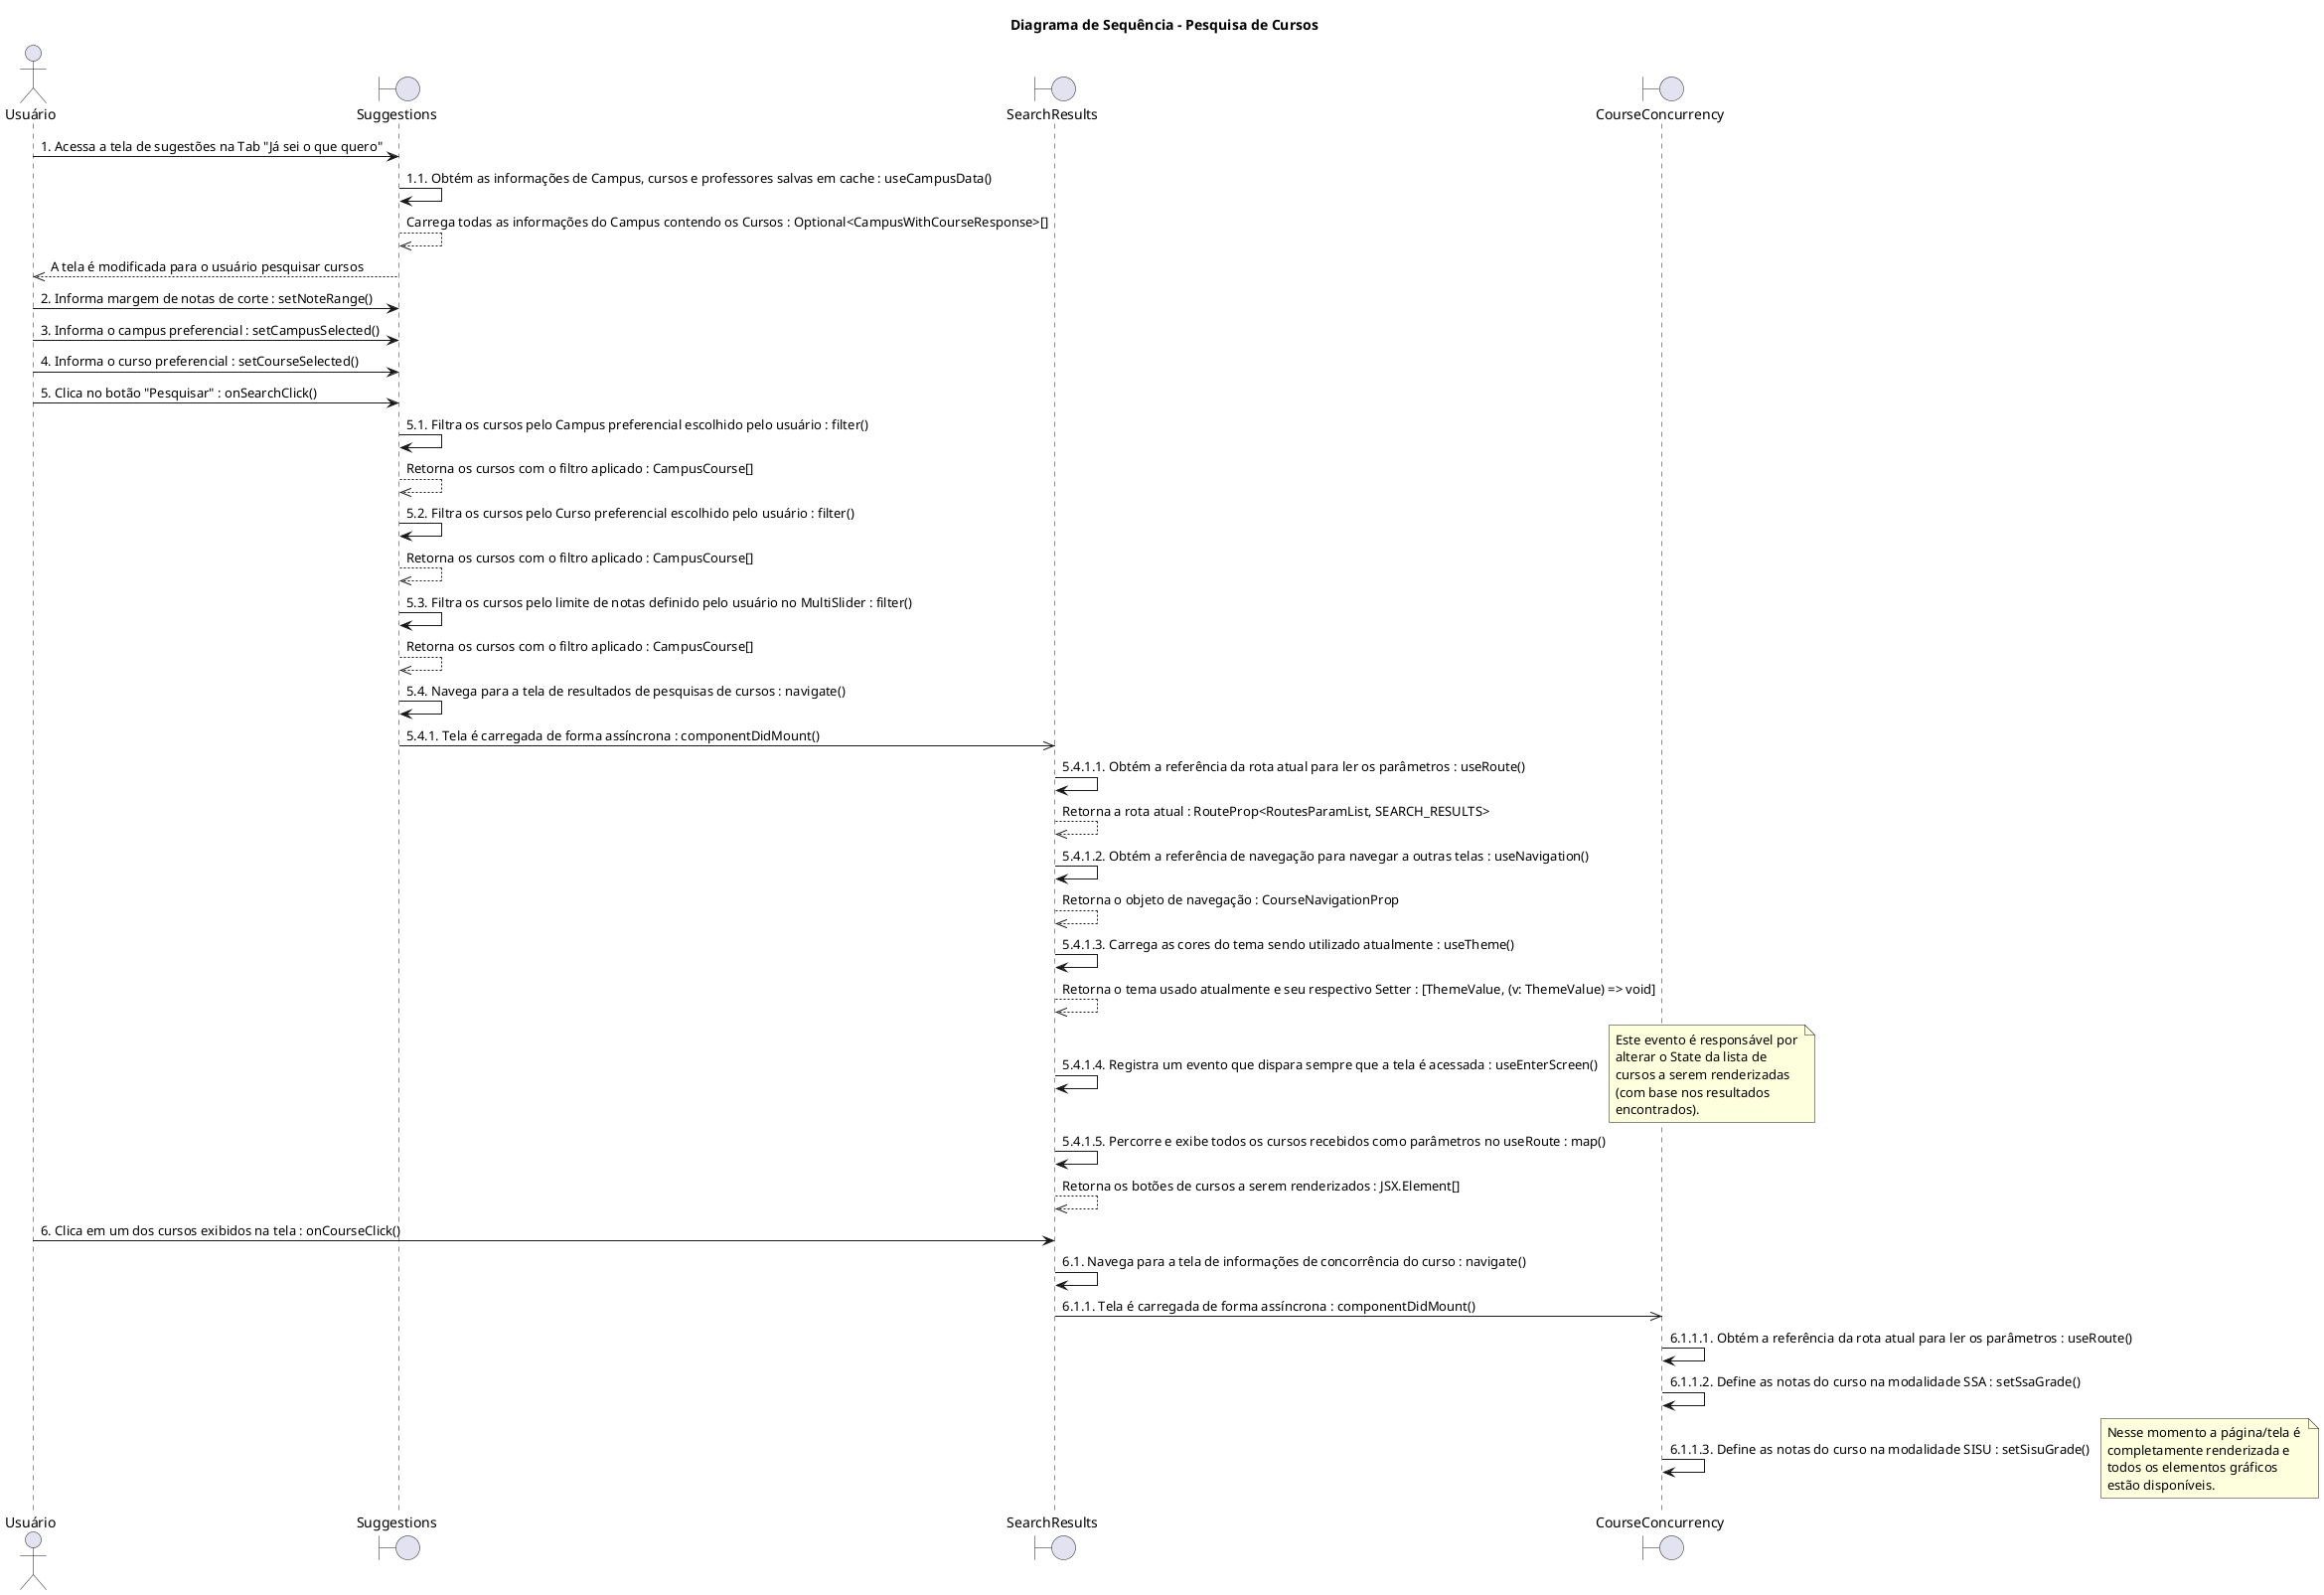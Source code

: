 @startuml "Sequence Diagram"

title "Diagrama de Sequência - Pesquisa de Cursos"

actor "Usuário"               as USER
boundary "Suggestions"        as SUGGESTIONS
boundary "SearchResults"      as SEARCH_RESULTS
boundary "CourseConcurrency"  as COURSE_CONCURRENCY

USER -> SUGGESTIONS : 1. Acessa a tela de sugestões na Tab "Já sei o que quero"
SUGGESTIONS -> SUGGESTIONS : 1.1. Obtém as informações de Campus, cursos e professores salvas em cache : useCampusData()
SUGGESTIONS -->> SUGGESTIONS : Carrega todas as informações do Campus contendo os Cursos : Optional<CampusWithCourseResponse>[]
SUGGESTIONS -->> USER : A tela é modificada para o usuário pesquisar cursos
USER -> SUGGESTIONS : 2. Informa margem de notas de corte : setNoteRange()
USER -> SUGGESTIONS : 3. Informa o campus preferencial : setCampusSelected()
USER -> SUGGESTIONS : 4. Informa o curso preferencial : setCourseSelected()
USER -> SUGGESTIONS : 5. Clica no botão "Pesquisar" : onSearchClick()
SUGGESTIONS -> SUGGESTIONS : 5.1. Filtra os cursos pelo Campus preferencial escolhido pelo usuário : filter()
SUGGESTIONS -->> SUGGESTIONS : Retorna os cursos com o filtro aplicado : CampusCourse[]
SUGGESTIONS -> SUGGESTIONS : 5.2. Filtra os cursos pelo Curso preferencial escolhido pelo usuário : filter()
SUGGESTIONS -->> SUGGESTIONS : Retorna os cursos com o filtro aplicado : CampusCourse[]
SUGGESTIONS -> SUGGESTIONS : 5.3. Filtra os cursos pelo limite de notas definido pelo usuário no MultiSlider : filter()
SUGGESTIONS -->> SUGGESTIONS : Retorna os cursos com o filtro aplicado : CampusCourse[]
SUGGESTIONS -> SUGGESTIONS : 5.4. Navega para a tela de resultados de pesquisas de cursos : navigate()
SUGGESTIONS ->> SEARCH_RESULTS : 5.4.1. Tela é carregada de forma assíncrona : componentDidMount()
SEARCH_RESULTS -> SEARCH_RESULTS : 5.4.1.1. Obtém a referência da rota atual para ler os parâmetros : useRoute()
SEARCH_RESULTS -->> SEARCH_RESULTS : Retorna a rota atual : RouteProp<RoutesParamList, SEARCH_RESULTS>
SEARCH_RESULTS -> SEARCH_RESULTS : 5.4.1.2. Obtém a referência de navegação para navegar a outras telas : useNavigation()
SEARCH_RESULTS -->> SEARCH_RESULTS : Retorna o objeto de navegação : CourseNavigationProp
SEARCH_RESULTS -> SEARCH_RESULTS : 5.4.1.3. Carrega as cores do tema sendo utilizado atualmente : useTheme()
SEARCH_RESULTS -->> SEARCH_RESULTS : Retorna o tema usado atualmente e seu respectivo Setter : [ThemeValue, (v: ThemeValue) => void]
SEARCH_RESULTS -> SEARCH_RESULTS : 5.4.1.4. Registra um evento que dispara sempre que a tela é acessada : useEnterScreen()
note right
  Este evento é responsável por 
  alterar o State da lista de 
  cursos a serem renderizadas 
  (com base nos resultados 
  encontrados).
end note
SEARCH_RESULTS -> SEARCH_RESULTS : 5.4.1.5. Percorre e exibe todos os cursos recebidos como parâmetros no useRoute : map()
SEARCH_RESULTS -->> SEARCH_RESULTS : Retorna os botões de cursos a serem renderizados : JSX.Element[]
USER -> SEARCH_RESULTS : 6. Clica em um dos cursos exibidos na tela : onCourseClick()
SEARCH_RESULTS -> SEARCH_RESULTS : 6.1. Navega para a tela de informações de concorrência do curso : navigate()
SEARCH_RESULTS ->> COURSE_CONCURRENCY : 6.1.1. Tela é carregada de forma assíncrona : componentDidMount()
COURSE_CONCURRENCY -> COURSE_CONCURRENCY : 6.1.1.1. Obtém a referência da rota atual para ler os parâmetros : useRoute()
COURSE_CONCURRENCY -> COURSE_CONCURRENCY : 6.1.1.2. Define as notas do curso na modalidade SSA : setSsaGrade()
COURSE_CONCURRENCY -> COURSE_CONCURRENCY : 6.1.1.3. Define as notas do curso na modalidade SISU : setSisuGrade()
note right
  Nesse momento a página/tela é 
  completamente renderizada e 
  todos os elementos gráficos 
  estão disponíveis.
end note

@enduml
